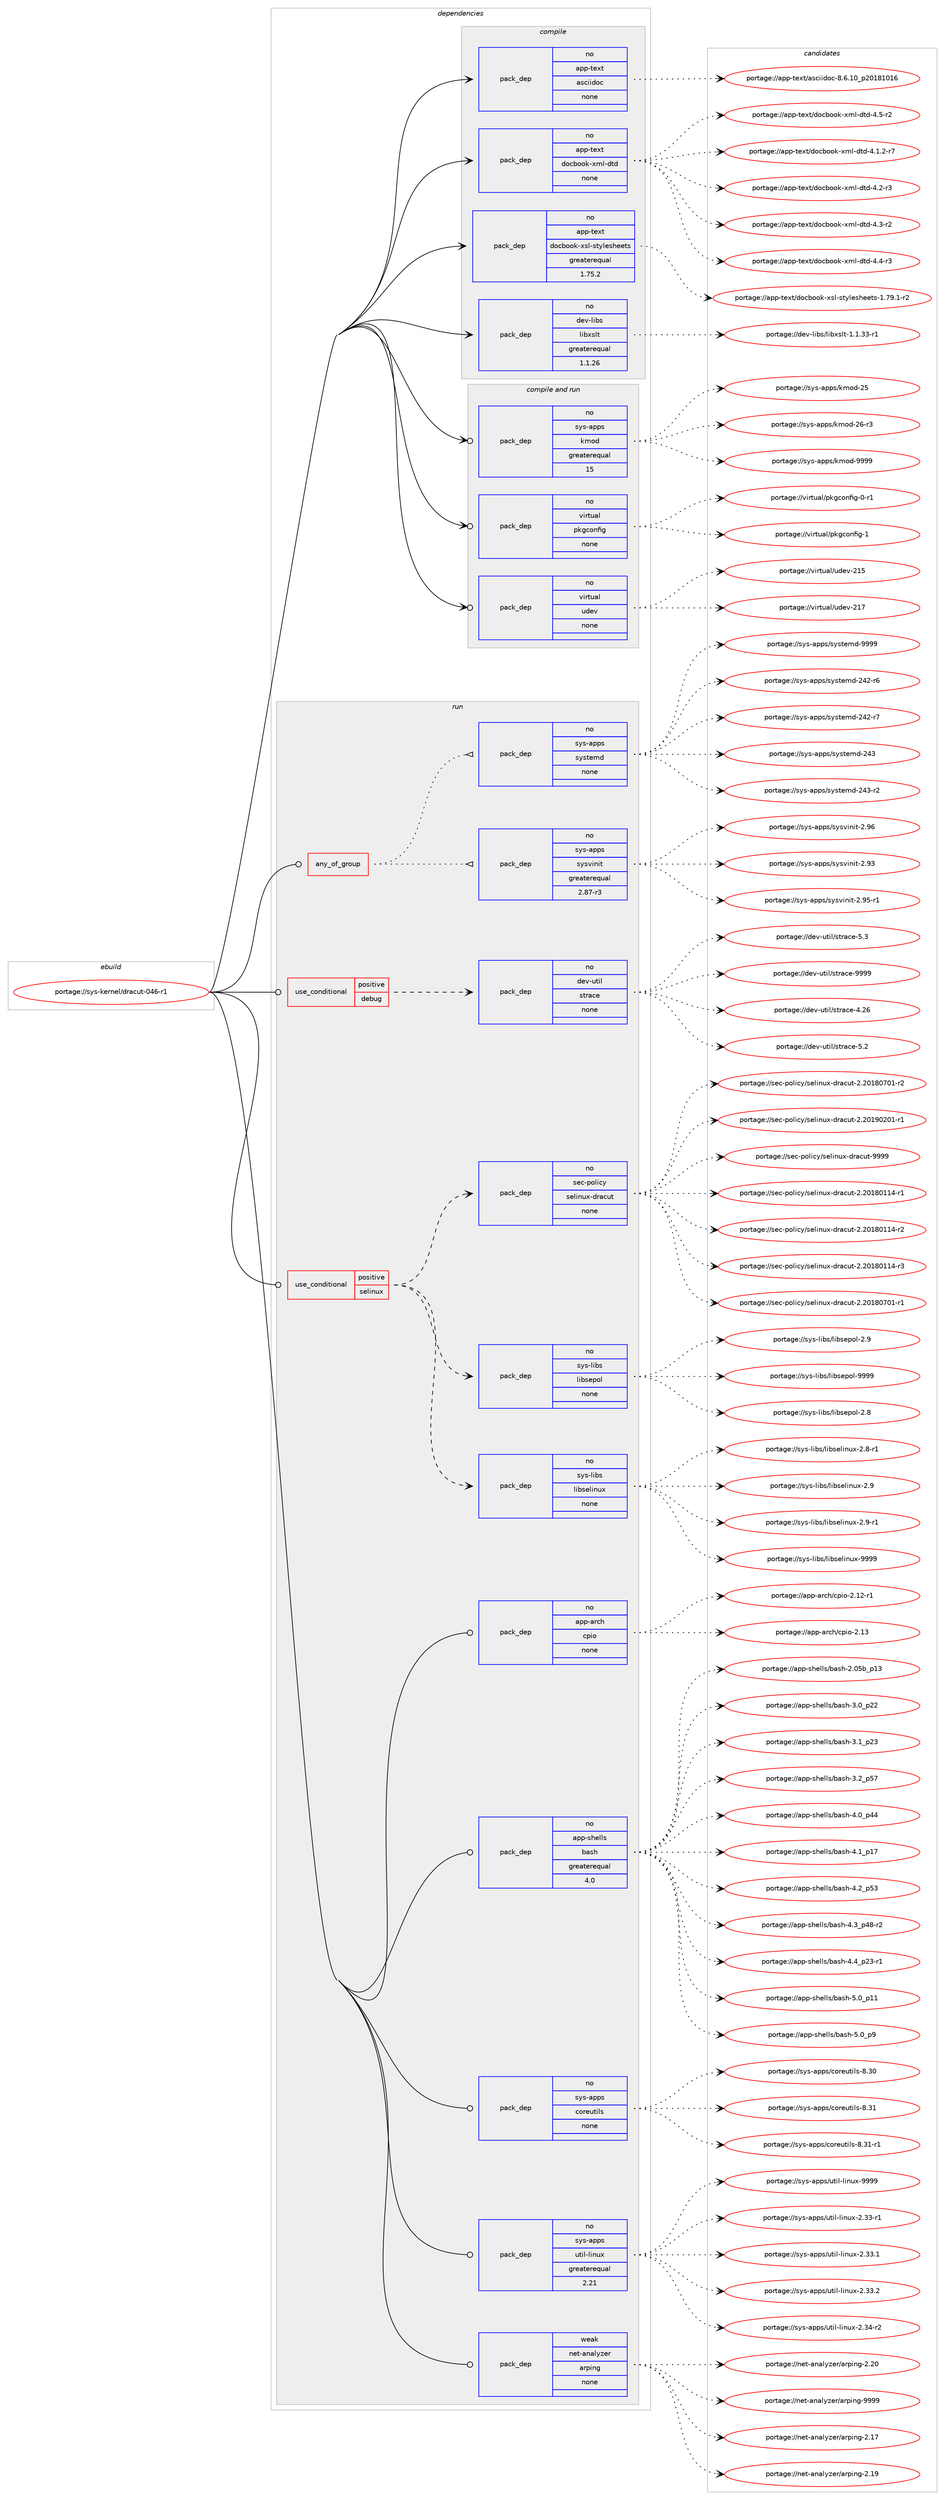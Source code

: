 digraph prolog {

# *************
# Graph options
# *************

newrank=true;
concentrate=true;
compound=true;
graph [rankdir=LR,fontname=Helvetica,fontsize=10,ranksep=1.5];#, ranksep=2.5, nodesep=0.2];
edge  [arrowhead=vee];
node  [fontname=Helvetica,fontsize=10];

# **********
# The ebuild
# **********

subgraph cluster_leftcol {
color=gray;
rank=same;
label=<<i>ebuild</i>>;
id [label="portage://sys-kernel/dracut-046-r1", color=red, width=4, href="../sys-kernel/dracut-046-r1.svg"];
}

# ****************
# The dependencies
# ****************

subgraph cluster_midcol {
color=gray;
label=<<i>dependencies</i>>;
subgraph cluster_compile {
fillcolor="#eeeeee";
style=filled;
label=<<i>compile</i>>;
subgraph pack317231 {
dependency427959 [label=<<TABLE BORDER="0" CELLBORDER="1" CELLSPACING="0" CELLPADDING="4" WIDTH="220"><TR><TD ROWSPAN="6" CELLPADDING="30">pack_dep</TD></TR><TR><TD WIDTH="110">no</TD></TR><TR><TD>app-text</TD></TR><TR><TD>asciidoc</TD></TR><TR><TD>none</TD></TR><TR><TD></TD></TR></TABLE>>, shape=none, color=blue];
}
id:e -> dependency427959:w [weight=20,style="solid",arrowhead="vee"];
subgraph pack317232 {
dependency427960 [label=<<TABLE BORDER="0" CELLBORDER="1" CELLSPACING="0" CELLPADDING="4" WIDTH="220"><TR><TD ROWSPAN="6" CELLPADDING="30">pack_dep</TD></TR><TR><TD WIDTH="110">no</TD></TR><TR><TD>app-text</TD></TR><TR><TD>docbook-xml-dtd</TD></TR><TR><TD>none</TD></TR><TR><TD></TD></TR></TABLE>>, shape=none, color=blue];
}
id:e -> dependency427960:w [weight=20,style="solid",arrowhead="vee"];
subgraph pack317233 {
dependency427961 [label=<<TABLE BORDER="0" CELLBORDER="1" CELLSPACING="0" CELLPADDING="4" WIDTH="220"><TR><TD ROWSPAN="6" CELLPADDING="30">pack_dep</TD></TR><TR><TD WIDTH="110">no</TD></TR><TR><TD>app-text</TD></TR><TR><TD>docbook-xsl-stylesheets</TD></TR><TR><TD>greaterequal</TD></TR><TR><TD>1.75.2</TD></TR></TABLE>>, shape=none, color=blue];
}
id:e -> dependency427961:w [weight=20,style="solid",arrowhead="vee"];
subgraph pack317234 {
dependency427962 [label=<<TABLE BORDER="0" CELLBORDER="1" CELLSPACING="0" CELLPADDING="4" WIDTH="220"><TR><TD ROWSPAN="6" CELLPADDING="30">pack_dep</TD></TR><TR><TD WIDTH="110">no</TD></TR><TR><TD>dev-libs</TD></TR><TR><TD>libxslt</TD></TR><TR><TD>greaterequal</TD></TR><TR><TD>1.1.26</TD></TR></TABLE>>, shape=none, color=blue];
}
id:e -> dependency427962:w [weight=20,style="solid",arrowhead="vee"];
}
subgraph cluster_compileandrun {
fillcolor="#eeeeee";
style=filled;
label=<<i>compile and run</i>>;
subgraph pack317235 {
dependency427963 [label=<<TABLE BORDER="0" CELLBORDER="1" CELLSPACING="0" CELLPADDING="4" WIDTH="220"><TR><TD ROWSPAN="6" CELLPADDING="30">pack_dep</TD></TR><TR><TD WIDTH="110">no</TD></TR><TR><TD>sys-apps</TD></TR><TR><TD>kmod</TD></TR><TR><TD>greaterequal</TD></TR><TR><TD>15</TD></TR></TABLE>>, shape=none, color=blue];
}
id:e -> dependency427963:w [weight=20,style="solid",arrowhead="odotvee"];
subgraph pack317236 {
dependency427964 [label=<<TABLE BORDER="0" CELLBORDER="1" CELLSPACING="0" CELLPADDING="4" WIDTH="220"><TR><TD ROWSPAN="6" CELLPADDING="30">pack_dep</TD></TR><TR><TD WIDTH="110">no</TD></TR><TR><TD>virtual</TD></TR><TR><TD>pkgconfig</TD></TR><TR><TD>none</TD></TR><TR><TD></TD></TR></TABLE>>, shape=none, color=blue];
}
id:e -> dependency427964:w [weight=20,style="solid",arrowhead="odotvee"];
subgraph pack317237 {
dependency427965 [label=<<TABLE BORDER="0" CELLBORDER="1" CELLSPACING="0" CELLPADDING="4" WIDTH="220"><TR><TD ROWSPAN="6" CELLPADDING="30">pack_dep</TD></TR><TR><TD WIDTH="110">no</TD></TR><TR><TD>virtual</TD></TR><TR><TD>udev</TD></TR><TR><TD>none</TD></TR><TR><TD></TD></TR></TABLE>>, shape=none, color=blue];
}
id:e -> dependency427965:w [weight=20,style="solid",arrowhead="odotvee"];
}
subgraph cluster_run {
fillcolor="#eeeeee";
style=filled;
label=<<i>run</i>>;
subgraph any6943 {
dependency427966 [label=<<TABLE BORDER="0" CELLBORDER="1" CELLSPACING="0" CELLPADDING="4"><TR><TD CELLPADDING="10">any_of_group</TD></TR></TABLE>>, shape=none, color=red];subgraph pack317238 {
dependency427967 [label=<<TABLE BORDER="0" CELLBORDER="1" CELLSPACING="0" CELLPADDING="4" WIDTH="220"><TR><TD ROWSPAN="6" CELLPADDING="30">pack_dep</TD></TR><TR><TD WIDTH="110">no</TD></TR><TR><TD>sys-apps</TD></TR><TR><TD>sysvinit</TD></TR><TR><TD>greaterequal</TD></TR><TR><TD>2.87-r3</TD></TR></TABLE>>, shape=none, color=blue];
}
dependency427966:e -> dependency427967:w [weight=20,style="dotted",arrowhead="oinv"];
subgraph pack317239 {
dependency427968 [label=<<TABLE BORDER="0" CELLBORDER="1" CELLSPACING="0" CELLPADDING="4" WIDTH="220"><TR><TD ROWSPAN="6" CELLPADDING="30">pack_dep</TD></TR><TR><TD WIDTH="110">no</TD></TR><TR><TD>sys-apps</TD></TR><TR><TD>systemd</TD></TR><TR><TD>none</TD></TR><TR><TD></TD></TR></TABLE>>, shape=none, color=blue];
}
dependency427966:e -> dependency427968:w [weight=20,style="dotted",arrowhead="oinv"];
}
id:e -> dependency427966:w [weight=20,style="solid",arrowhead="odot"];
subgraph cond103547 {
dependency427969 [label=<<TABLE BORDER="0" CELLBORDER="1" CELLSPACING="0" CELLPADDING="4"><TR><TD ROWSPAN="3" CELLPADDING="10">use_conditional</TD></TR><TR><TD>positive</TD></TR><TR><TD>debug</TD></TR></TABLE>>, shape=none, color=red];
subgraph pack317240 {
dependency427970 [label=<<TABLE BORDER="0" CELLBORDER="1" CELLSPACING="0" CELLPADDING="4" WIDTH="220"><TR><TD ROWSPAN="6" CELLPADDING="30">pack_dep</TD></TR><TR><TD WIDTH="110">no</TD></TR><TR><TD>dev-util</TD></TR><TR><TD>strace</TD></TR><TR><TD>none</TD></TR><TR><TD></TD></TR></TABLE>>, shape=none, color=blue];
}
dependency427969:e -> dependency427970:w [weight=20,style="dashed",arrowhead="vee"];
}
id:e -> dependency427969:w [weight=20,style="solid",arrowhead="odot"];
subgraph cond103548 {
dependency427971 [label=<<TABLE BORDER="0" CELLBORDER="1" CELLSPACING="0" CELLPADDING="4"><TR><TD ROWSPAN="3" CELLPADDING="10">use_conditional</TD></TR><TR><TD>positive</TD></TR><TR><TD>selinux</TD></TR></TABLE>>, shape=none, color=red];
subgraph pack317241 {
dependency427972 [label=<<TABLE BORDER="0" CELLBORDER="1" CELLSPACING="0" CELLPADDING="4" WIDTH="220"><TR><TD ROWSPAN="6" CELLPADDING="30">pack_dep</TD></TR><TR><TD WIDTH="110">no</TD></TR><TR><TD>sys-libs</TD></TR><TR><TD>libselinux</TD></TR><TR><TD>none</TD></TR><TR><TD></TD></TR></TABLE>>, shape=none, color=blue];
}
dependency427971:e -> dependency427972:w [weight=20,style="dashed",arrowhead="vee"];
subgraph pack317242 {
dependency427973 [label=<<TABLE BORDER="0" CELLBORDER="1" CELLSPACING="0" CELLPADDING="4" WIDTH="220"><TR><TD ROWSPAN="6" CELLPADDING="30">pack_dep</TD></TR><TR><TD WIDTH="110">no</TD></TR><TR><TD>sys-libs</TD></TR><TR><TD>libsepol</TD></TR><TR><TD>none</TD></TR><TR><TD></TD></TR></TABLE>>, shape=none, color=blue];
}
dependency427971:e -> dependency427973:w [weight=20,style="dashed",arrowhead="vee"];
subgraph pack317243 {
dependency427974 [label=<<TABLE BORDER="0" CELLBORDER="1" CELLSPACING="0" CELLPADDING="4" WIDTH="220"><TR><TD ROWSPAN="6" CELLPADDING="30">pack_dep</TD></TR><TR><TD WIDTH="110">no</TD></TR><TR><TD>sec-policy</TD></TR><TR><TD>selinux-dracut</TD></TR><TR><TD>none</TD></TR><TR><TD></TD></TR></TABLE>>, shape=none, color=blue];
}
dependency427971:e -> dependency427974:w [weight=20,style="dashed",arrowhead="vee"];
}
id:e -> dependency427971:w [weight=20,style="solid",arrowhead="odot"];
subgraph pack317244 {
dependency427975 [label=<<TABLE BORDER="0" CELLBORDER="1" CELLSPACING="0" CELLPADDING="4" WIDTH="220"><TR><TD ROWSPAN="6" CELLPADDING="30">pack_dep</TD></TR><TR><TD WIDTH="110">no</TD></TR><TR><TD>app-arch</TD></TR><TR><TD>cpio</TD></TR><TR><TD>none</TD></TR><TR><TD></TD></TR></TABLE>>, shape=none, color=blue];
}
id:e -> dependency427975:w [weight=20,style="solid",arrowhead="odot"];
subgraph pack317245 {
dependency427976 [label=<<TABLE BORDER="0" CELLBORDER="1" CELLSPACING="0" CELLPADDING="4" WIDTH="220"><TR><TD ROWSPAN="6" CELLPADDING="30">pack_dep</TD></TR><TR><TD WIDTH="110">no</TD></TR><TR><TD>app-shells</TD></TR><TR><TD>bash</TD></TR><TR><TD>greaterequal</TD></TR><TR><TD>4.0</TD></TR></TABLE>>, shape=none, color=blue];
}
id:e -> dependency427976:w [weight=20,style="solid",arrowhead="odot"];
subgraph pack317246 {
dependency427977 [label=<<TABLE BORDER="0" CELLBORDER="1" CELLSPACING="0" CELLPADDING="4" WIDTH="220"><TR><TD ROWSPAN="6" CELLPADDING="30">pack_dep</TD></TR><TR><TD WIDTH="110">no</TD></TR><TR><TD>sys-apps</TD></TR><TR><TD>coreutils</TD></TR><TR><TD>none</TD></TR><TR><TD></TD></TR></TABLE>>, shape=none, color=blue];
}
id:e -> dependency427977:w [weight=20,style="solid",arrowhead="odot"];
subgraph pack317247 {
dependency427978 [label=<<TABLE BORDER="0" CELLBORDER="1" CELLSPACING="0" CELLPADDING="4" WIDTH="220"><TR><TD ROWSPAN="6" CELLPADDING="30">pack_dep</TD></TR><TR><TD WIDTH="110">no</TD></TR><TR><TD>sys-apps</TD></TR><TR><TD>util-linux</TD></TR><TR><TD>greaterequal</TD></TR><TR><TD>2.21</TD></TR></TABLE>>, shape=none, color=blue];
}
id:e -> dependency427978:w [weight=20,style="solid",arrowhead="odot"];
subgraph pack317248 {
dependency427979 [label=<<TABLE BORDER="0" CELLBORDER="1" CELLSPACING="0" CELLPADDING="4" WIDTH="220"><TR><TD ROWSPAN="6" CELLPADDING="30">pack_dep</TD></TR><TR><TD WIDTH="110">weak</TD></TR><TR><TD>net-analyzer</TD></TR><TR><TD>arping</TD></TR><TR><TD>none</TD></TR><TR><TD></TD></TR></TABLE>>, shape=none, color=blue];
}
id:e -> dependency427979:w [weight=20,style="solid",arrowhead="odot"];
}
}

# **************
# The candidates
# **************

subgraph cluster_choices {
rank=same;
color=gray;
label=<<i>candidates</i>>;

subgraph choice317231 {
color=black;
nodesep=1;
choiceportage97112112451161011201164797115991051051001119945564654464948951125048495649484954 [label="portage://app-text/asciidoc-8.6.10_p20181016", color=red, width=4,href="../app-text/asciidoc-8.6.10_p20181016.svg"];
dependency427959:e -> choiceportage97112112451161011201164797115991051051001119945564654464948951125048495649484954:w [style=dotted,weight="100"];
}
subgraph choice317232 {
color=black;
nodesep=1;
choiceportage971121124511610112011647100111999811111110745120109108451001161004552464946504511455 [label="portage://app-text/docbook-xml-dtd-4.1.2-r7", color=red, width=4,href="../app-text/docbook-xml-dtd-4.1.2-r7.svg"];
choiceportage97112112451161011201164710011199981111111074512010910845100116100455246504511451 [label="portage://app-text/docbook-xml-dtd-4.2-r3", color=red, width=4,href="../app-text/docbook-xml-dtd-4.2-r3.svg"];
choiceportage97112112451161011201164710011199981111111074512010910845100116100455246514511450 [label="portage://app-text/docbook-xml-dtd-4.3-r2", color=red, width=4,href="../app-text/docbook-xml-dtd-4.3-r2.svg"];
choiceportage97112112451161011201164710011199981111111074512010910845100116100455246524511451 [label="portage://app-text/docbook-xml-dtd-4.4-r3", color=red, width=4,href="../app-text/docbook-xml-dtd-4.4-r3.svg"];
choiceportage97112112451161011201164710011199981111111074512010910845100116100455246534511450 [label="portage://app-text/docbook-xml-dtd-4.5-r2", color=red, width=4,href="../app-text/docbook-xml-dtd-4.5-r2.svg"];
dependency427960:e -> choiceportage971121124511610112011647100111999811111110745120109108451001161004552464946504511455:w [style=dotted,weight="100"];
dependency427960:e -> choiceportage97112112451161011201164710011199981111111074512010910845100116100455246504511451:w [style=dotted,weight="100"];
dependency427960:e -> choiceportage97112112451161011201164710011199981111111074512010910845100116100455246514511450:w [style=dotted,weight="100"];
dependency427960:e -> choiceportage97112112451161011201164710011199981111111074512010910845100116100455246524511451:w [style=dotted,weight="100"];
dependency427960:e -> choiceportage97112112451161011201164710011199981111111074512010910845100116100455246534511450:w [style=dotted,weight="100"];
}
subgraph choice317233 {
color=black;
nodesep=1;
choiceportage97112112451161011201164710011199981111111074512011510845115116121108101115104101101116115454946555746494511450 [label="portage://app-text/docbook-xsl-stylesheets-1.79.1-r2", color=red, width=4,href="../app-text/docbook-xsl-stylesheets-1.79.1-r2.svg"];
dependency427961:e -> choiceportage97112112451161011201164710011199981111111074512011510845115116121108101115104101101116115454946555746494511450:w [style=dotted,weight="100"];
}
subgraph choice317234 {
color=black;
nodesep=1;
choiceportage10010111845108105981154710810598120115108116454946494651514511449 [label="portage://dev-libs/libxslt-1.1.33-r1", color=red, width=4,href="../dev-libs/libxslt-1.1.33-r1.svg"];
dependency427962:e -> choiceportage10010111845108105981154710810598120115108116454946494651514511449:w [style=dotted,weight="100"];
}
subgraph choice317235 {
color=black;
nodesep=1;
choiceportage115121115459711211211547107109111100455053 [label="portage://sys-apps/kmod-25", color=red, width=4,href="../sys-apps/kmod-25.svg"];
choiceportage1151211154597112112115471071091111004550544511451 [label="portage://sys-apps/kmod-26-r3", color=red, width=4,href="../sys-apps/kmod-26-r3.svg"];
choiceportage1151211154597112112115471071091111004557575757 [label="portage://sys-apps/kmod-9999", color=red, width=4,href="../sys-apps/kmod-9999.svg"];
dependency427963:e -> choiceportage115121115459711211211547107109111100455053:w [style=dotted,weight="100"];
dependency427963:e -> choiceportage1151211154597112112115471071091111004550544511451:w [style=dotted,weight="100"];
dependency427963:e -> choiceportage1151211154597112112115471071091111004557575757:w [style=dotted,weight="100"];
}
subgraph choice317236 {
color=black;
nodesep=1;
choiceportage11810511411611797108471121071039911111010210510345484511449 [label="portage://virtual/pkgconfig-0-r1", color=red, width=4,href="../virtual/pkgconfig-0-r1.svg"];
choiceportage1181051141161179710847112107103991111101021051034549 [label="portage://virtual/pkgconfig-1", color=red, width=4,href="../virtual/pkgconfig-1.svg"];
dependency427964:e -> choiceportage11810511411611797108471121071039911111010210510345484511449:w [style=dotted,weight="100"];
dependency427964:e -> choiceportage1181051141161179710847112107103991111101021051034549:w [style=dotted,weight="100"];
}
subgraph choice317237 {
color=black;
nodesep=1;
choiceportage118105114116117971084711710010111845504953 [label="portage://virtual/udev-215", color=red, width=4,href="../virtual/udev-215.svg"];
choiceportage118105114116117971084711710010111845504955 [label="portage://virtual/udev-217", color=red, width=4,href="../virtual/udev-217.svg"];
dependency427965:e -> choiceportage118105114116117971084711710010111845504953:w [style=dotted,weight="100"];
dependency427965:e -> choiceportage118105114116117971084711710010111845504955:w [style=dotted,weight="100"];
}
subgraph choice317238 {
color=black;
nodesep=1;
choiceportage1151211154597112112115471151211151181051101051164550465751 [label="portage://sys-apps/sysvinit-2.93", color=red, width=4,href="../sys-apps/sysvinit-2.93.svg"];
choiceportage11512111545971121121154711512111511810511010511645504657534511449 [label="portage://sys-apps/sysvinit-2.95-r1", color=red, width=4,href="../sys-apps/sysvinit-2.95-r1.svg"];
choiceportage1151211154597112112115471151211151181051101051164550465754 [label="portage://sys-apps/sysvinit-2.96", color=red, width=4,href="../sys-apps/sysvinit-2.96.svg"];
dependency427967:e -> choiceportage1151211154597112112115471151211151181051101051164550465751:w [style=dotted,weight="100"];
dependency427967:e -> choiceportage11512111545971121121154711512111511810511010511645504657534511449:w [style=dotted,weight="100"];
dependency427967:e -> choiceportage1151211154597112112115471151211151181051101051164550465754:w [style=dotted,weight="100"];
}
subgraph choice317239 {
color=black;
nodesep=1;
choiceportage115121115459711211211547115121115116101109100455052504511454 [label="portage://sys-apps/systemd-242-r6", color=red, width=4,href="../sys-apps/systemd-242-r6.svg"];
choiceportage115121115459711211211547115121115116101109100455052504511455 [label="portage://sys-apps/systemd-242-r7", color=red, width=4,href="../sys-apps/systemd-242-r7.svg"];
choiceportage11512111545971121121154711512111511610110910045505251 [label="portage://sys-apps/systemd-243", color=red, width=4,href="../sys-apps/systemd-243.svg"];
choiceportage115121115459711211211547115121115116101109100455052514511450 [label="portage://sys-apps/systemd-243-r2", color=red, width=4,href="../sys-apps/systemd-243-r2.svg"];
choiceportage1151211154597112112115471151211151161011091004557575757 [label="portage://sys-apps/systemd-9999", color=red, width=4,href="../sys-apps/systemd-9999.svg"];
dependency427968:e -> choiceportage115121115459711211211547115121115116101109100455052504511454:w [style=dotted,weight="100"];
dependency427968:e -> choiceportage115121115459711211211547115121115116101109100455052504511455:w [style=dotted,weight="100"];
dependency427968:e -> choiceportage11512111545971121121154711512111511610110910045505251:w [style=dotted,weight="100"];
dependency427968:e -> choiceportage115121115459711211211547115121115116101109100455052514511450:w [style=dotted,weight="100"];
dependency427968:e -> choiceportage1151211154597112112115471151211151161011091004557575757:w [style=dotted,weight="100"];
}
subgraph choice317240 {
color=black;
nodesep=1;
choiceportage100101118451171161051084711511611497991014552465054 [label="portage://dev-util/strace-4.26", color=red, width=4,href="../dev-util/strace-4.26.svg"];
choiceportage1001011184511711610510847115116114979910145534650 [label="portage://dev-util/strace-5.2", color=red, width=4,href="../dev-util/strace-5.2.svg"];
choiceportage1001011184511711610510847115116114979910145534651 [label="portage://dev-util/strace-5.3", color=red, width=4,href="../dev-util/strace-5.3.svg"];
choiceportage100101118451171161051084711511611497991014557575757 [label="portage://dev-util/strace-9999", color=red, width=4,href="../dev-util/strace-9999.svg"];
dependency427970:e -> choiceportage100101118451171161051084711511611497991014552465054:w [style=dotted,weight="100"];
dependency427970:e -> choiceportage1001011184511711610510847115116114979910145534650:w [style=dotted,weight="100"];
dependency427970:e -> choiceportage1001011184511711610510847115116114979910145534651:w [style=dotted,weight="100"];
dependency427970:e -> choiceportage100101118451171161051084711511611497991014557575757:w [style=dotted,weight="100"];
}
subgraph choice317241 {
color=black;
nodesep=1;
choiceportage11512111545108105981154710810598115101108105110117120455046564511449 [label="portage://sys-libs/libselinux-2.8-r1", color=red, width=4,href="../sys-libs/libselinux-2.8-r1.svg"];
choiceportage1151211154510810598115471081059811510110810511011712045504657 [label="portage://sys-libs/libselinux-2.9", color=red, width=4,href="../sys-libs/libselinux-2.9.svg"];
choiceportage11512111545108105981154710810598115101108105110117120455046574511449 [label="portage://sys-libs/libselinux-2.9-r1", color=red, width=4,href="../sys-libs/libselinux-2.9-r1.svg"];
choiceportage115121115451081059811547108105981151011081051101171204557575757 [label="portage://sys-libs/libselinux-9999", color=red, width=4,href="../sys-libs/libselinux-9999.svg"];
dependency427972:e -> choiceportage11512111545108105981154710810598115101108105110117120455046564511449:w [style=dotted,weight="100"];
dependency427972:e -> choiceportage1151211154510810598115471081059811510110810511011712045504657:w [style=dotted,weight="100"];
dependency427972:e -> choiceportage11512111545108105981154710810598115101108105110117120455046574511449:w [style=dotted,weight="100"];
dependency427972:e -> choiceportage115121115451081059811547108105981151011081051101171204557575757:w [style=dotted,weight="100"];
}
subgraph choice317242 {
color=black;
nodesep=1;
choiceportage1151211154510810598115471081059811510111211110845504656 [label="portage://sys-libs/libsepol-2.8", color=red, width=4,href="../sys-libs/libsepol-2.8.svg"];
choiceportage1151211154510810598115471081059811510111211110845504657 [label="portage://sys-libs/libsepol-2.9", color=red, width=4,href="../sys-libs/libsepol-2.9.svg"];
choiceportage115121115451081059811547108105981151011121111084557575757 [label="portage://sys-libs/libsepol-9999", color=red, width=4,href="../sys-libs/libsepol-9999.svg"];
dependency427973:e -> choiceportage1151211154510810598115471081059811510111211110845504656:w [style=dotted,weight="100"];
dependency427973:e -> choiceportage1151211154510810598115471081059811510111211110845504657:w [style=dotted,weight="100"];
dependency427973:e -> choiceportage115121115451081059811547108105981151011121111084557575757:w [style=dotted,weight="100"];
}
subgraph choice317243 {
color=black;
nodesep=1;
choiceportage1151019945112111108105991214711510110810511011712045100114979911711645504650484956484949524511449 [label="portage://sec-policy/selinux-dracut-2.20180114-r1", color=red, width=4,href="../sec-policy/selinux-dracut-2.20180114-r1.svg"];
choiceportage1151019945112111108105991214711510110810511011712045100114979911711645504650484956484949524511450 [label="portage://sec-policy/selinux-dracut-2.20180114-r2", color=red, width=4,href="../sec-policy/selinux-dracut-2.20180114-r2.svg"];
choiceportage1151019945112111108105991214711510110810511011712045100114979911711645504650484956484949524511451 [label="portage://sec-policy/selinux-dracut-2.20180114-r3", color=red, width=4,href="../sec-policy/selinux-dracut-2.20180114-r3.svg"];
choiceportage1151019945112111108105991214711510110810511011712045100114979911711645504650484956485548494511449 [label="portage://sec-policy/selinux-dracut-2.20180701-r1", color=red, width=4,href="../sec-policy/selinux-dracut-2.20180701-r1.svg"];
choiceportage1151019945112111108105991214711510110810511011712045100114979911711645504650484956485548494511450 [label="portage://sec-policy/selinux-dracut-2.20180701-r2", color=red, width=4,href="../sec-policy/selinux-dracut-2.20180701-r2.svg"];
choiceportage1151019945112111108105991214711510110810511011712045100114979911711645504650484957485048494511449 [label="portage://sec-policy/selinux-dracut-2.20190201-r1", color=red, width=4,href="../sec-policy/selinux-dracut-2.20190201-r1.svg"];
choiceportage115101994511211110810599121471151011081051101171204510011497991171164557575757 [label="portage://sec-policy/selinux-dracut-9999", color=red, width=4,href="../sec-policy/selinux-dracut-9999.svg"];
dependency427974:e -> choiceportage1151019945112111108105991214711510110810511011712045100114979911711645504650484956484949524511449:w [style=dotted,weight="100"];
dependency427974:e -> choiceportage1151019945112111108105991214711510110810511011712045100114979911711645504650484956484949524511450:w [style=dotted,weight="100"];
dependency427974:e -> choiceportage1151019945112111108105991214711510110810511011712045100114979911711645504650484956484949524511451:w [style=dotted,weight="100"];
dependency427974:e -> choiceportage1151019945112111108105991214711510110810511011712045100114979911711645504650484956485548494511449:w [style=dotted,weight="100"];
dependency427974:e -> choiceportage1151019945112111108105991214711510110810511011712045100114979911711645504650484956485548494511450:w [style=dotted,weight="100"];
dependency427974:e -> choiceportage1151019945112111108105991214711510110810511011712045100114979911711645504650484957485048494511449:w [style=dotted,weight="100"];
dependency427974:e -> choiceportage115101994511211110810599121471151011081051101171204510011497991171164557575757:w [style=dotted,weight="100"];
}
subgraph choice317244 {
color=black;
nodesep=1;
choiceportage97112112459711499104479911210511145504649504511449 [label="portage://app-arch/cpio-2.12-r1", color=red, width=4,href="../app-arch/cpio-2.12-r1.svg"];
choiceportage9711211245971149910447991121051114550464951 [label="portage://app-arch/cpio-2.13", color=red, width=4,href="../app-arch/cpio-2.13.svg"];
dependency427975:e -> choiceportage97112112459711499104479911210511145504649504511449:w [style=dotted,weight="100"];
dependency427975:e -> choiceportage9711211245971149910447991121051114550464951:w [style=dotted,weight="100"];
}
subgraph choice317245 {
color=black;
nodesep=1;
choiceportage9711211245115104101108108115479897115104455046485398951124951 [label="portage://app-shells/bash-2.05b_p13", color=red, width=4,href="../app-shells/bash-2.05b_p13.svg"];
choiceportage971121124511510410110810811547989711510445514648951125050 [label="portage://app-shells/bash-3.0_p22", color=red, width=4,href="../app-shells/bash-3.0_p22.svg"];
choiceportage971121124511510410110810811547989711510445514649951125051 [label="portage://app-shells/bash-3.1_p23", color=red, width=4,href="../app-shells/bash-3.1_p23.svg"];
choiceportage971121124511510410110810811547989711510445514650951125355 [label="portage://app-shells/bash-3.2_p57", color=red, width=4,href="../app-shells/bash-3.2_p57.svg"];
choiceportage971121124511510410110810811547989711510445524648951125252 [label="portage://app-shells/bash-4.0_p44", color=red, width=4,href="../app-shells/bash-4.0_p44.svg"];
choiceportage971121124511510410110810811547989711510445524649951124955 [label="portage://app-shells/bash-4.1_p17", color=red, width=4,href="../app-shells/bash-4.1_p17.svg"];
choiceportage971121124511510410110810811547989711510445524650951125351 [label="portage://app-shells/bash-4.2_p53", color=red, width=4,href="../app-shells/bash-4.2_p53.svg"];
choiceportage9711211245115104101108108115479897115104455246519511252564511450 [label="portage://app-shells/bash-4.3_p48-r2", color=red, width=4,href="../app-shells/bash-4.3_p48-r2.svg"];
choiceportage9711211245115104101108108115479897115104455246529511250514511449 [label="portage://app-shells/bash-4.4_p23-r1", color=red, width=4,href="../app-shells/bash-4.4_p23-r1.svg"];
choiceportage971121124511510410110810811547989711510445534648951124949 [label="portage://app-shells/bash-5.0_p11", color=red, width=4,href="../app-shells/bash-5.0_p11.svg"];
choiceportage9711211245115104101108108115479897115104455346489511257 [label="portage://app-shells/bash-5.0_p9", color=red, width=4,href="../app-shells/bash-5.0_p9.svg"];
dependency427976:e -> choiceportage9711211245115104101108108115479897115104455046485398951124951:w [style=dotted,weight="100"];
dependency427976:e -> choiceportage971121124511510410110810811547989711510445514648951125050:w [style=dotted,weight="100"];
dependency427976:e -> choiceportage971121124511510410110810811547989711510445514649951125051:w [style=dotted,weight="100"];
dependency427976:e -> choiceportage971121124511510410110810811547989711510445514650951125355:w [style=dotted,weight="100"];
dependency427976:e -> choiceportage971121124511510410110810811547989711510445524648951125252:w [style=dotted,weight="100"];
dependency427976:e -> choiceportage971121124511510410110810811547989711510445524649951124955:w [style=dotted,weight="100"];
dependency427976:e -> choiceportage971121124511510410110810811547989711510445524650951125351:w [style=dotted,weight="100"];
dependency427976:e -> choiceportage9711211245115104101108108115479897115104455246519511252564511450:w [style=dotted,weight="100"];
dependency427976:e -> choiceportage9711211245115104101108108115479897115104455246529511250514511449:w [style=dotted,weight="100"];
dependency427976:e -> choiceportage971121124511510410110810811547989711510445534648951124949:w [style=dotted,weight="100"];
dependency427976:e -> choiceportage9711211245115104101108108115479897115104455346489511257:w [style=dotted,weight="100"];
}
subgraph choice317246 {
color=black;
nodesep=1;
choiceportage115121115459711211211547991111141011171161051081154556465148 [label="portage://sys-apps/coreutils-8.30", color=red, width=4,href="../sys-apps/coreutils-8.30.svg"];
choiceportage115121115459711211211547991111141011171161051081154556465149 [label="portage://sys-apps/coreutils-8.31", color=red, width=4,href="../sys-apps/coreutils-8.31.svg"];
choiceportage1151211154597112112115479911111410111711610510811545564651494511449 [label="portage://sys-apps/coreutils-8.31-r1", color=red, width=4,href="../sys-apps/coreutils-8.31-r1.svg"];
dependency427977:e -> choiceportage115121115459711211211547991111141011171161051081154556465148:w [style=dotted,weight="100"];
dependency427977:e -> choiceportage115121115459711211211547991111141011171161051081154556465149:w [style=dotted,weight="100"];
dependency427977:e -> choiceportage1151211154597112112115479911111410111711610510811545564651494511449:w [style=dotted,weight="100"];
}
subgraph choice317247 {
color=black;
nodesep=1;
choiceportage1151211154597112112115471171161051084510810511011712045504651514511449 [label="portage://sys-apps/util-linux-2.33-r1", color=red, width=4,href="../sys-apps/util-linux-2.33-r1.svg"];
choiceportage1151211154597112112115471171161051084510810511011712045504651514649 [label="portage://sys-apps/util-linux-2.33.1", color=red, width=4,href="../sys-apps/util-linux-2.33.1.svg"];
choiceportage1151211154597112112115471171161051084510810511011712045504651514650 [label="portage://sys-apps/util-linux-2.33.2", color=red, width=4,href="../sys-apps/util-linux-2.33.2.svg"];
choiceportage1151211154597112112115471171161051084510810511011712045504651524511450 [label="portage://sys-apps/util-linux-2.34-r2", color=red, width=4,href="../sys-apps/util-linux-2.34-r2.svg"];
choiceportage115121115459711211211547117116105108451081051101171204557575757 [label="portage://sys-apps/util-linux-9999", color=red, width=4,href="../sys-apps/util-linux-9999.svg"];
dependency427978:e -> choiceportage1151211154597112112115471171161051084510810511011712045504651514511449:w [style=dotted,weight="100"];
dependency427978:e -> choiceportage1151211154597112112115471171161051084510810511011712045504651514649:w [style=dotted,weight="100"];
dependency427978:e -> choiceportage1151211154597112112115471171161051084510810511011712045504651514650:w [style=dotted,weight="100"];
dependency427978:e -> choiceportage1151211154597112112115471171161051084510810511011712045504651524511450:w [style=dotted,weight="100"];
dependency427978:e -> choiceportage115121115459711211211547117116105108451081051101171204557575757:w [style=dotted,weight="100"];
}
subgraph choice317248 {
color=black;
nodesep=1;
choiceportage11010111645971109710812112210111447971141121051101034550464955 [label="portage://net-analyzer/arping-2.17", color=red, width=4,href="../net-analyzer/arping-2.17.svg"];
choiceportage11010111645971109710812112210111447971141121051101034550464957 [label="portage://net-analyzer/arping-2.19", color=red, width=4,href="../net-analyzer/arping-2.19.svg"];
choiceportage11010111645971109710812112210111447971141121051101034550465048 [label="portage://net-analyzer/arping-2.20", color=red, width=4,href="../net-analyzer/arping-2.20.svg"];
choiceportage11010111645971109710812112210111447971141121051101034557575757 [label="portage://net-analyzer/arping-9999", color=red, width=4,href="../net-analyzer/arping-9999.svg"];
dependency427979:e -> choiceportage11010111645971109710812112210111447971141121051101034550464955:w [style=dotted,weight="100"];
dependency427979:e -> choiceportage11010111645971109710812112210111447971141121051101034550464957:w [style=dotted,weight="100"];
dependency427979:e -> choiceportage11010111645971109710812112210111447971141121051101034550465048:w [style=dotted,weight="100"];
dependency427979:e -> choiceportage11010111645971109710812112210111447971141121051101034557575757:w [style=dotted,weight="100"];
}
}

}

